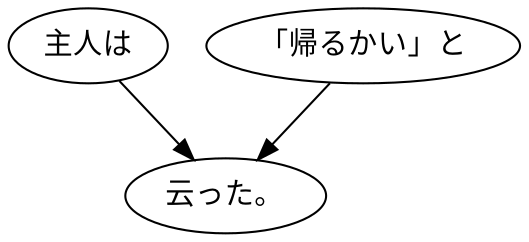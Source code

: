 digraph graph7492 {
	node0 [label="主人は"];
	node1 [label="「帰るかい」と"];
	node2 [label="云った。"];
	node0 -> node2;
	node1 -> node2;
}
